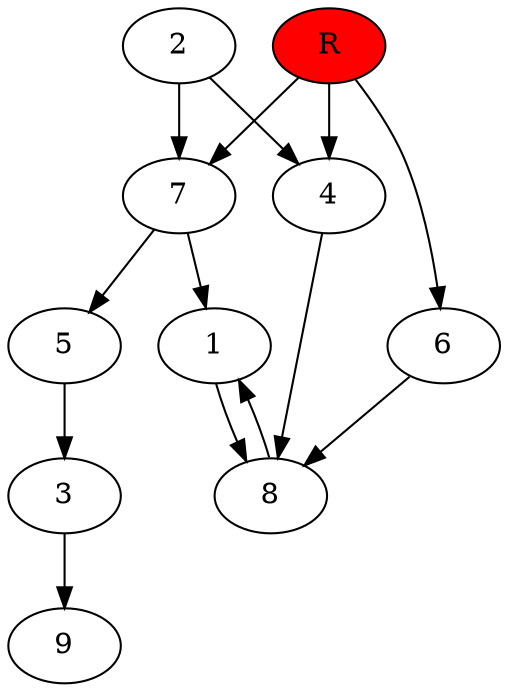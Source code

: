 digraph prb30754 {
	1
	2
	3
	4
	5
	6
	7
	8
	R [fillcolor="#ff0000" style=filled]
	1 -> 8
	2 -> 4
	2 -> 7
	3 -> 9
	4 -> 8
	5 -> 3
	6 -> 8
	7 -> 1
	7 -> 5
	8 -> 1
	R -> 4
	R -> 6
	R -> 7
}
